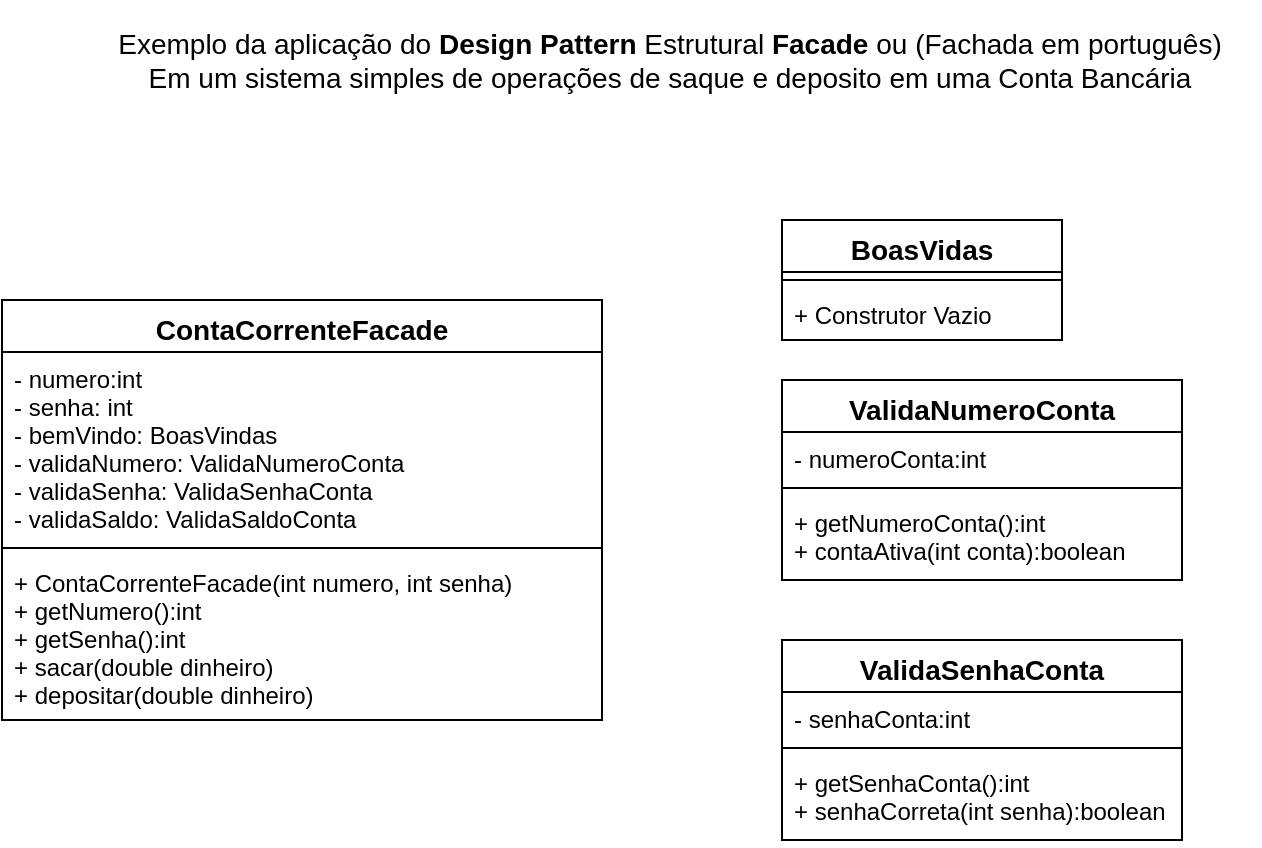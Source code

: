 <mxfile version="14.7.3" type="device"><diagram id="XloSRKELO1eXbACDuSxI" name="Page-1"><mxGraphModel dx="1422" dy="705" grid="1" gridSize="10" guides="1" tooltips="1" connect="1" arrows="1" fold="1" page="1" pageScale="1" pageWidth="827" pageHeight="1169" math="0" shadow="0"><root><mxCell id="0"/><mxCell id="1" parent="0"/><mxCell id="4riBvJrHkRZG1b7JVv8U-1" value="Exemplo da aplicação do &lt;b&gt;Design Pattern&lt;/b&gt; Estrutural &lt;b&gt;Facade &lt;/b&gt;ou (Fachada em português)&lt;br&gt;Em um sistema simples de operações de saque e deposito em uma Conta Bancária" style="text;html=1;strokeColor=none;fillColor=none;align=center;verticalAlign=middle;whiteSpace=wrap;rounded=0;fontSize=14;" vertex="1" parent="1"><mxGeometry x="119" y="30" width="590" height="60" as="geometry"/></mxCell><mxCell id="4riBvJrHkRZG1b7JVv8U-2" value="ContaCorrenteFacade" style="swimlane;fontStyle=1;align=center;verticalAlign=top;childLayout=stackLayout;horizontal=1;startSize=26;horizontalStack=0;resizeParent=1;resizeParentMax=0;resizeLast=0;collapsible=1;marginBottom=0;fontSize=14;" vertex="1" parent="1"><mxGeometry x="80" y="180" width="300" height="210" as="geometry"/></mxCell><mxCell id="4riBvJrHkRZG1b7JVv8U-3" value="- numero:int&#10;- senha: int&#10;- bemVindo: BoasVindas&#10;- validaNumero: ValidaNumeroConta&#10;- validaSenha: ValidaSenhaConta&#10;- validaSaldo: ValidaSaldoConta" style="text;strokeColor=none;fillColor=none;align=left;verticalAlign=top;spacingLeft=4;spacingRight=4;overflow=hidden;rotatable=0;points=[[0,0.5],[1,0.5]];portConstraint=eastwest;" vertex="1" parent="4riBvJrHkRZG1b7JVv8U-2"><mxGeometry y="26" width="300" height="94" as="geometry"/></mxCell><mxCell id="4riBvJrHkRZG1b7JVv8U-4" value="" style="line;strokeWidth=1;fillColor=none;align=left;verticalAlign=middle;spacingTop=-1;spacingLeft=3;spacingRight=3;rotatable=0;labelPosition=right;points=[];portConstraint=eastwest;" vertex="1" parent="4riBvJrHkRZG1b7JVv8U-2"><mxGeometry y="120" width="300" height="8" as="geometry"/></mxCell><mxCell id="4riBvJrHkRZG1b7JVv8U-5" value="+ ContaCorrenteFacade(int numero, int senha)&#10;+ getNumero():int&#10;+ getSenha():int&#10;+ sacar(double dinheiro)&#10;+ depositar(double dinheiro)" style="text;strokeColor=none;fillColor=none;align=left;verticalAlign=top;spacingLeft=4;spacingRight=4;overflow=hidden;rotatable=0;points=[[0,0.5],[1,0.5]];portConstraint=eastwest;" vertex="1" parent="4riBvJrHkRZG1b7JVv8U-2"><mxGeometry y="128" width="300" height="82" as="geometry"/></mxCell><mxCell id="4riBvJrHkRZG1b7JVv8U-6" value="BoasVidas" style="swimlane;fontStyle=1;align=center;verticalAlign=top;childLayout=stackLayout;horizontal=1;startSize=26;horizontalStack=0;resizeParent=1;resizeParentMax=0;resizeLast=0;collapsible=1;marginBottom=0;fontSize=14;" vertex="1" parent="1"><mxGeometry x="470" y="140" width="140" height="60" as="geometry"/></mxCell><mxCell id="4riBvJrHkRZG1b7JVv8U-8" value="" style="line;strokeWidth=1;fillColor=none;align=left;verticalAlign=middle;spacingTop=-1;spacingLeft=3;spacingRight=3;rotatable=0;labelPosition=right;points=[];portConstraint=eastwest;" vertex="1" parent="4riBvJrHkRZG1b7JVv8U-6"><mxGeometry y="26" width="140" height="8" as="geometry"/></mxCell><mxCell id="4riBvJrHkRZG1b7JVv8U-9" value="+ Construtor Vazio" style="text;strokeColor=none;fillColor=none;align=left;verticalAlign=top;spacingLeft=4;spacingRight=4;overflow=hidden;rotatable=0;points=[[0,0.5],[1,0.5]];portConstraint=eastwest;" vertex="1" parent="4riBvJrHkRZG1b7JVv8U-6"><mxGeometry y="34" width="140" height="26" as="geometry"/></mxCell><mxCell id="4riBvJrHkRZG1b7JVv8U-16" value="ValidaNumeroConta" style="swimlane;fontStyle=1;align=center;verticalAlign=top;childLayout=stackLayout;horizontal=1;startSize=26;horizontalStack=0;resizeParent=1;resizeParentMax=0;resizeLast=0;collapsible=1;marginBottom=0;fontSize=14;" vertex="1" parent="1"><mxGeometry x="470" y="220" width="200" height="100" as="geometry"/></mxCell><mxCell id="4riBvJrHkRZG1b7JVv8U-17" value="- numeroConta:int" style="text;strokeColor=none;fillColor=none;align=left;verticalAlign=top;spacingLeft=4;spacingRight=4;overflow=hidden;rotatable=0;points=[[0,0.5],[1,0.5]];portConstraint=eastwest;" vertex="1" parent="4riBvJrHkRZG1b7JVv8U-16"><mxGeometry y="26" width="200" height="24" as="geometry"/></mxCell><mxCell id="4riBvJrHkRZG1b7JVv8U-18" value="" style="line;strokeWidth=1;fillColor=none;align=left;verticalAlign=middle;spacingTop=-1;spacingLeft=3;spacingRight=3;rotatable=0;labelPosition=right;points=[];portConstraint=eastwest;" vertex="1" parent="4riBvJrHkRZG1b7JVv8U-16"><mxGeometry y="50" width="200" height="8" as="geometry"/></mxCell><mxCell id="4riBvJrHkRZG1b7JVv8U-19" value="+ getNumeroConta():int&#10;+ contaAtiva(int conta):boolean" style="text;strokeColor=none;fillColor=none;align=left;verticalAlign=top;spacingLeft=4;spacingRight=4;overflow=hidden;rotatable=0;points=[[0,0.5],[1,0.5]];portConstraint=eastwest;" vertex="1" parent="4riBvJrHkRZG1b7JVv8U-16"><mxGeometry y="58" width="200" height="42" as="geometry"/></mxCell><mxCell id="4riBvJrHkRZG1b7JVv8U-20" value="ValidaSenhaConta" style="swimlane;fontStyle=1;align=center;verticalAlign=top;childLayout=stackLayout;horizontal=1;startSize=26;horizontalStack=0;resizeParent=1;resizeParentMax=0;resizeLast=0;collapsible=1;marginBottom=0;fontSize=14;" vertex="1" parent="1"><mxGeometry x="470" y="350" width="200" height="100" as="geometry"/></mxCell><mxCell id="4riBvJrHkRZG1b7JVv8U-21" value="- senhaConta:int" style="text;strokeColor=none;fillColor=none;align=left;verticalAlign=top;spacingLeft=4;spacingRight=4;overflow=hidden;rotatable=0;points=[[0,0.5],[1,0.5]];portConstraint=eastwest;" vertex="1" parent="4riBvJrHkRZG1b7JVv8U-20"><mxGeometry y="26" width="200" height="24" as="geometry"/></mxCell><mxCell id="4riBvJrHkRZG1b7JVv8U-22" value="" style="line;strokeWidth=1;fillColor=none;align=left;verticalAlign=middle;spacingTop=-1;spacingLeft=3;spacingRight=3;rotatable=0;labelPosition=right;points=[];portConstraint=eastwest;" vertex="1" parent="4riBvJrHkRZG1b7JVv8U-20"><mxGeometry y="50" width="200" height="8" as="geometry"/></mxCell><mxCell id="4riBvJrHkRZG1b7JVv8U-23" value="+ getSenhaConta():int&#10;+ senhaCorreta(int senha):boolean" style="text;strokeColor=none;fillColor=none;align=left;verticalAlign=top;spacingLeft=4;spacingRight=4;overflow=hidden;rotatable=0;points=[[0,0.5],[1,0.5]];portConstraint=eastwest;" vertex="1" parent="4riBvJrHkRZG1b7JVv8U-20"><mxGeometry y="58" width="200" height="42" as="geometry"/></mxCell></root></mxGraphModel></diagram></mxfile>